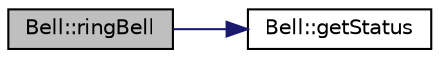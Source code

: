 digraph "Bell::ringBell"
{
  edge [fontname="Helvetica",fontsize="10",labelfontname="Helvetica",labelfontsize="10"];
  node [fontname="Helvetica",fontsize="10",shape=record];
  rankdir="LR";
  Node8 [label="Bell::ringBell",height=0.2,width=0.4,color="black", fillcolor="grey75", style="filled", fontcolor="black"];
  Node8 -> Node9 [color="midnightblue",fontsize="10",style="solid",fontname="Helvetica"];
  Node9 [label="Bell::getStatus",height=0.2,width=0.4,color="black", fillcolor="white", style="filled",URL="$class_bell.html#a207c4a826a1ea7fa264ed72ce2da4547",tooltip="Get the Status object. "];
}
